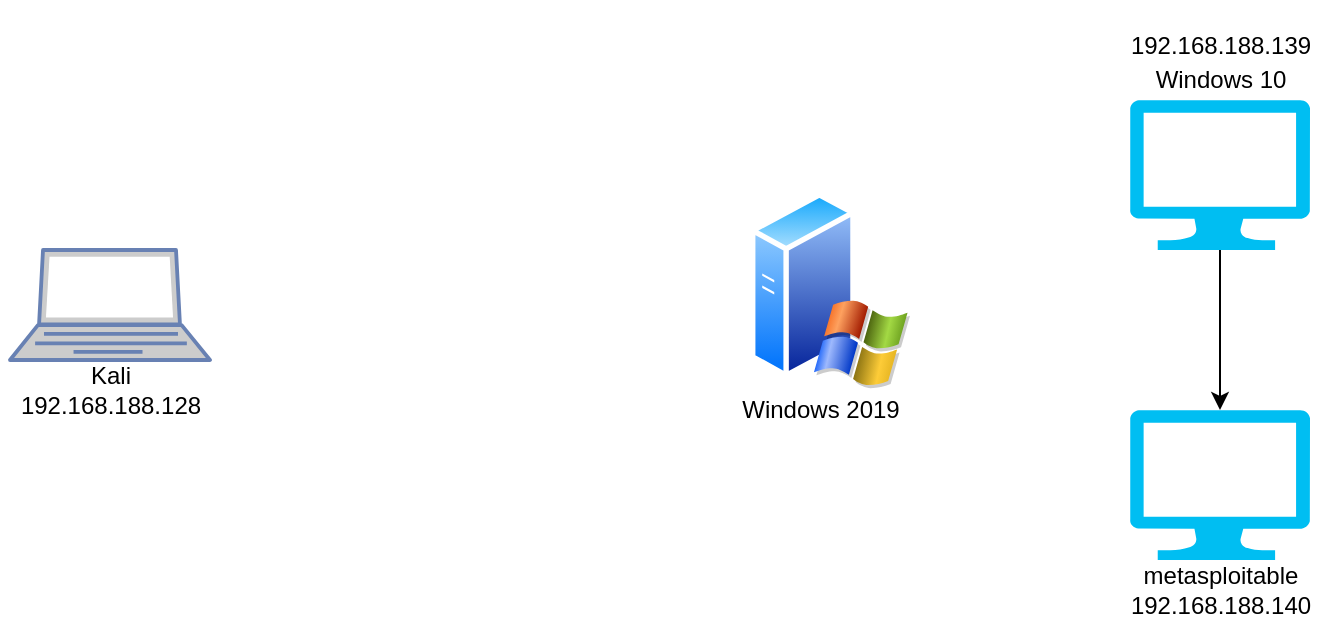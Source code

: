 <mxfile version="17.2.4" type="github">
  <diagram id="xtV3tqX54SvzgEhqQ9D0" name="Page-1">
    <mxGraphModel dx="1422" dy="705" grid="1" gridSize="10" guides="1" tooltips="1" connect="1" arrows="1" fold="1" page="1" pageScale="1" pageWidth="850" pageHeight="1100" math="0" shadow="0">
      <root>
        <mxCell id="0" />
        <mxCell id="1" parent="0" />
        <mxCell id="ysEqrzoeOzdG5qhHBI7h-1" value="" style="fontColor=#0066CC;verticalAlign=top;verticalLabelPosition=bottom;labelPosition=center;align=center;html=1;outlineConnect=0;fillColor=#CCCCCC;strokeColor=#6881B3;gradientColor=none;gradientDirection=north;strokeWidth=2;shape=mxgraph.networks.laptop;" vertex="1" parent="1">
          <mxGeometry x="30" y="360" width="100" height="55" as="geometry" />
        </mxCell>
        <mxCell id="ysEqrzoeOzdG5qhHBI7h-2" value="Kali&lt;br&gt;192.168.188.128" style="text;html=1;align=center;verticalAlign=middle;resizable=0;points=[];autosize=1;strokeColor=none;fillColor=none;" vertex="1" parent="1">
          <mxGeometry x="25" y="415" width="110" height="30" as="geometry" />
        </mxCell>
        <mxCell id="ysEqrzoeOzdG5qhHBI7h-5" value="" style="aspect=fixed;perimeter=ellipsePerimeter;html=1;align=center;shadow=0;dashed=0;spacingTop=3;image;image=img/lib/active_directory/windows_server_2.svg;" vertex="1" parent="1">
          <mxGeometry x="400" y="330" width="80" height="100" as="geometry" />
        </mxCell>
        <mxCell id="ysEqrzoeOzdG5qhHBI7h-6" value="Windows 2019" style="text;html=1;align=center;verticalAlign=middle;resizable=0;points=[];autosize=1;strokeColor=none;fillColor=none;" vertex="1" parent="1">
          <mxGeometry x="390" y="430" width="90" height="20" as="geometry" />
        </mxCell>
        <mxCell id="ysEqrzoeOzdG5qhHBI7h-11" value="" style="edgeStyle=orthogonalEdgeStyle;rounded=0;orthogonalLoop=1;jettySize=auto;html=1;" edge="1" parent="1" source="ysEqrzoeOzdG5qhHBI7h-7" target="ysEqrzoeOzdG5qhHBI7h-10">
          <mxGeometry relative="1" as="geometry" />
        </mxCell>
        <mxCell id="ysEqrzoeOzdG5qhHBI7h-7" value="" style="verticalLabelPosition=bottom;html=1;verticalAlign=top;align=center;strokeColor=none;fillColor=#00BEF2;shape=mxgraph.azure.computer;pointerEvents=1;" vertex="1" parent="1">
          <mxGeometry x="590" y="285" width="90" height="75" as="geometry" />
        </mxCell>
        <mxCell id="ysEqrzoeOzdG5qhHBI7h-10" value="" style="verticalLabelPosition=bottom;html=1;verticalAlign=top;align=center;strokeColor=none;fillColor=#00BEF2;shape=mxgraph.azure.computer;pointerEvents=1;" vertex="1" parent="1">
          <mxGeometry x="590" y="440" width="90" height="75" as="geometry" />
        </mxCell>
        <mxCell id="ysEqrzoeOzdG5qhHBI7h-12" value="Windows 10" style="text;html=1;align=center;verticalAlign=middle;resizable=0;points=[];autosize=1;strokeColor=none;fillColor=none;" vertex="1" parent="1">
          <mxGeometry x="595" y="265" width="80" height="20" as="geometry" />
        </mxCell>
        <mxCell id="ysEqrzoeOzdG5qhHBI7h-13" value="metasploitable&lt;br&gt;192.168.188.140" style="text;html=1;align=center;verticalAlign=middle;resizable=0;points=[];autosize=1;strokeColor=none;fillColor=none;" vertex="1" parent="1">
          <mxGeometry x="580" y="515" width="110" height="30" as="geometry" />
        </mxCell>
        <mxCell id="ysEqrzoeOzdG5qhHBI7h-14" value="&lt;br&gt;192.168.188.139" style="text;html=1;align=center;verticalAlign=middle;resizable=0;points=[];autosize=1;strokeColor=none;fillColor=none;" vertex="1" parent="1">
          <mxGeometry x="580" y="235" width="110" height="30" as="geometry" />
        </mxCell>
      </root>
    </mxGraphModel>
  </diagram>
</mxfile>
